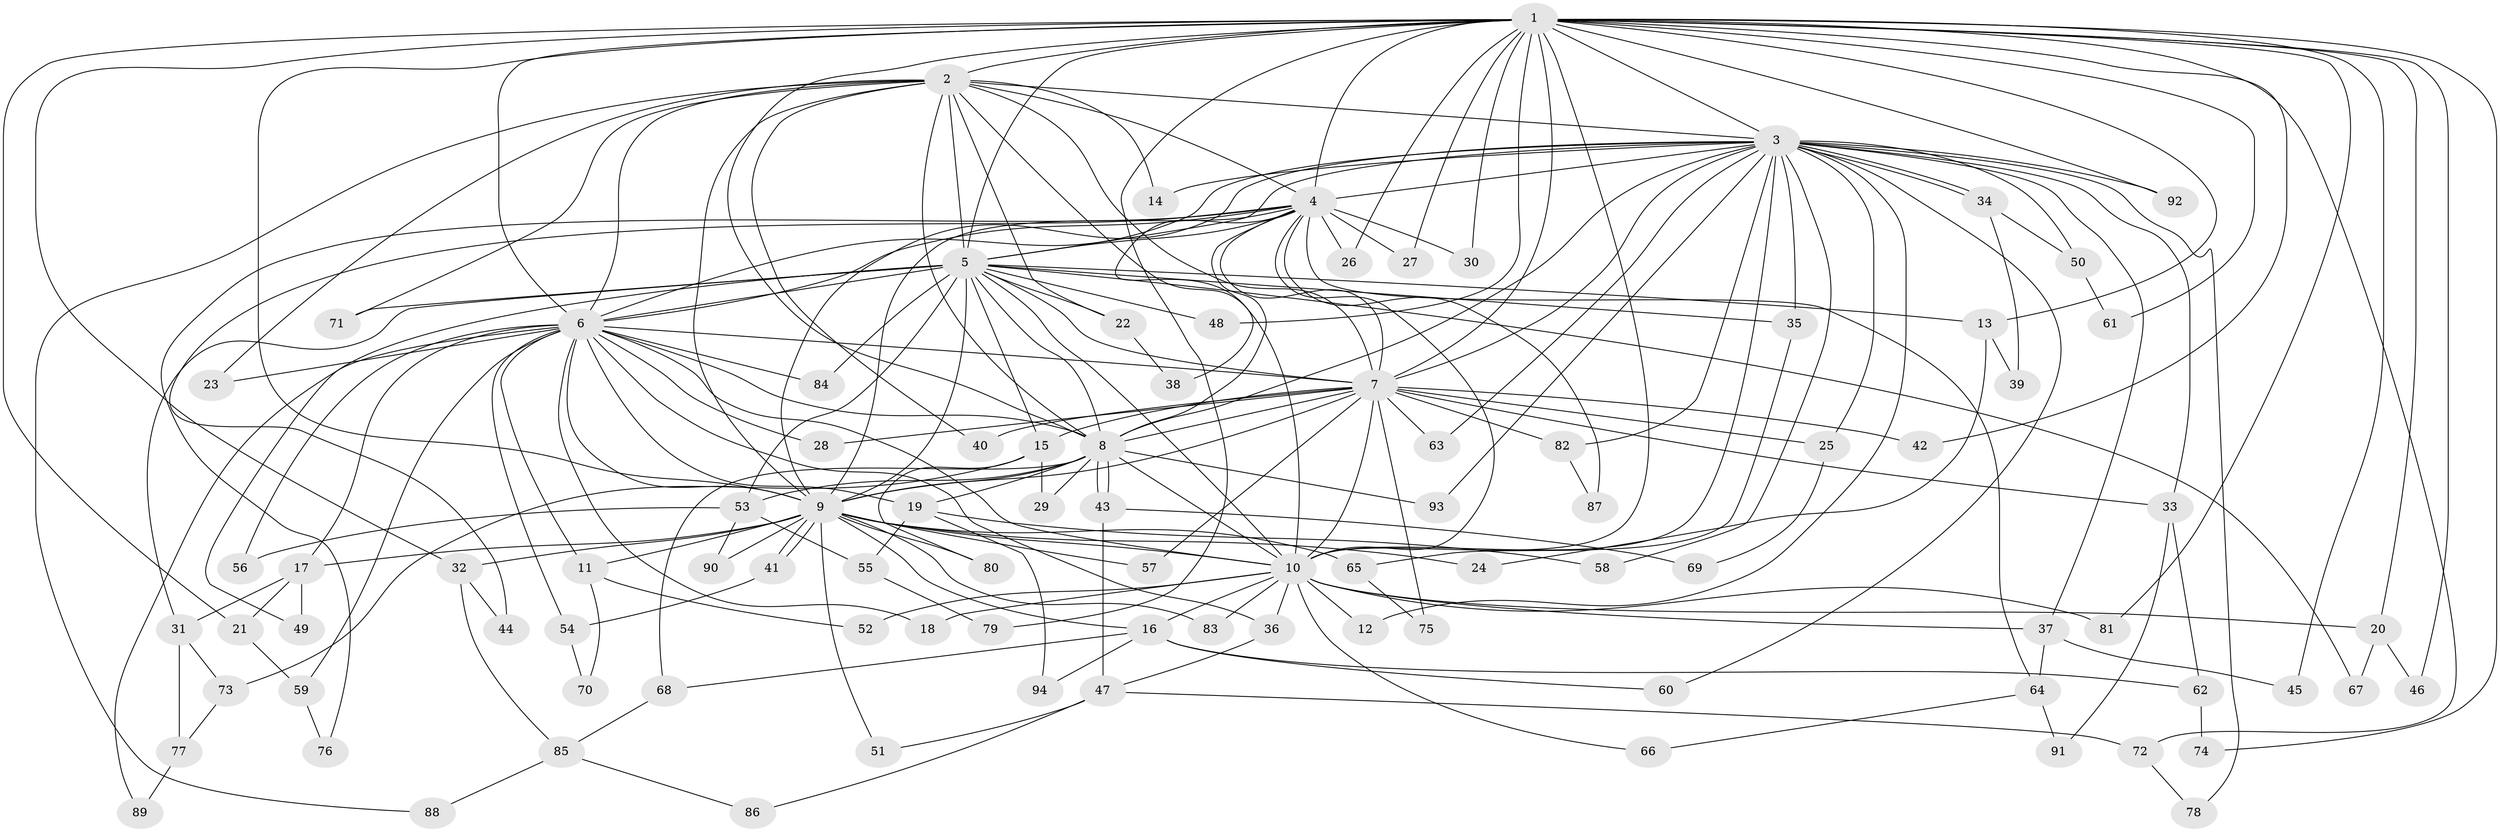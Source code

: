 // coarse degree distribution, {25: 0.014705882352941176, 13: 0.014705882352941176, 32: 0.014705882352941176, 15: 0.014705882352941176, 18: 0.029411764705882353, 21: 0.014705882352941176, 16: 0.014705882352941176, 20: 0.014705882352941176, 1: 0.014705882352941176, 4: 0.14705882352941177, 2: 0.4852941176470588, 5: 0.07352941176470588, 6: 0.029411764705882353, 3: 0.11764705882352941}
// Generated by graph-tools (version 1.1) at 2025/23/03/03/25 07:23:46]
// undirected, 94 vertices, 213 edges
graph export_dot {
graph [start="1"]
  node [color=gray90,style=filled];
  1;
  2;
  3;
  4;
  5;
  6;
  7;
  8;
  9;
  10;
  11;
  12;
  13;
  14;
  15;
  16;
  17;
  18;
  19;
  20;
  21;
  22;
  23;
  24;
  25;
  26;
  27;
  28;
  29;
  30;
  31;
  32;
  33;
  34;
  35;
  36;
  37;
  38;
  39;
  40;
  41;
  42;
  43;
  44;
  45;
  46;
  47;
  48;
  49;
  50;
  51;
  52;
  53;
  54;
  55;
  56;
  57;
  58;
  59;
  60;
  61;
  62;
  63;
  64;
  65;
  66;
  67;
  68;
  69;
  70;
  71;
  72;
  73;
  74;
  75;
  76;
  77;
  78;
  79;
  80;
  81;
  82;
  83;
  84;
  85;
  86;
  87;
  88;
  89;
  90;
  91;
  92;
  93;
  94;
  1 -- 2;
  1 -- 3;
  1 -- 4;
  1 -- 5;
  1 -- 6;
  1 -- 7;
  1 -- 8;
  1 -- 9;
  1 -- 10;
  1 -- 13;
  1 -- 20;
  1 -- 21;
  1 -- 26;
  1 -- 27;
  1 -- 30;
  1 -- 32;
  1 -- 42;
  1 -- 45;
  1 -- 46;
  1 -- 48;
  1 -- 61;
  1 -- 72;
  1 -- 74;
  1 -- 79;
  1 -- 81;
  1 -- 92;
  2 -- 3;
  2 -- 4;
  2 -- 5;
  2 -- 6;
  2 -- 7;
  2 -- 8;
  2 -- 9;
  2 -- 10;
  2 -- 14;
  2 -- 22;
  2 -- 23;
  2 -- 40;
  2 -- 71;
  2 -- 88;
  3 -- 4;
  3 -- 5;
  3 -- 6;
  3 -- 7;
  3 -- 8;
  3 -- 9;
  3 -- 10;
  3 -- 12;
  3 -- 14;
  3 -- 25;
  3 -- 33;
  3 -- 34;
  3 -- 34;
  3 -- 35;
  3 -- 37;
  3 -- 50;
  3 -- 58;
  3 -- 60;
  3 -- 63;
  3 -- 78;
  3 -- 82;
  3 -- 92;
  3 -- 93;
  4 -- 5;
  4 -- 6;
  4 -- 7;
  4 -- 8;
  4 -- 9;
  4 -- 10;
  4 -- 26;
  4 -- 27;
  4 -- 30;
  4 -- 38;
  4 -- 44;
  4 -- 64;
  4 -- 76;
  4 -- 87;
  5 -- 6;
  5 -- 7;
  5 -- 8;
  5 -- 9;
  5 -- 10;
  5 -- 13;
  5 -- 15;
  5 -- 22;
  5 -- 31;
  5 -- 35;
  5 -- 48;
  5 -- 49;
  5 -- 53;
  5 -- 67;
  5 -- 71;
  5 -- 84;
  6 -- 7;
  6 -- 8;
  6 -- 9;
  6 -- 10;
  6 -- 11;
  6 -- 17;
  6 -- 18;
  6 -- 19;
  6 -- 23;
  6 -- 28;
  6 -- 36;
  6 -- 54;
  6 -- 56;
  6 -- 59;
  6 -- 84;
  6 -- 89;
  7 -- 8;
  7 -- 9;
  7 -- 10;
  7 -- 15;
  7 -- 25;
  7 -- 28;
  7 -- 33;
  7 -- 40;
  7 -- 42;
  7 -- 57;
  7 -- 63;
  7 -- 75;
  7 -- 82;
  8 -- 9;
  8 -- 10;
  8 -- 19;
  8 -- 29;
  8 -- 43;
  8 -- 43;
  8 -- 53;
  8 -- 68;
  8 -- 93;
  9 -- 10;
  9 -- 11;
  9 -- 16;
  9 -- 17;
  9 -- 24;
  9 -- 32;
  9 -- 41;
  9 -- 41;
  9 -- 51;
  9 -- 57;
  9 -- 65;
  9 -- 80;
  9 -- 83;
  9 -- 90;
  10 -- 12;
  10 -- 16;
  10 -- 18;
  10 -- 20;
  10 -- 36;
  10 -- 37;
  10 -- 52;
  10 -- 66;
  10 -- 81;
  10 -- 83;
  11 -- 52;
  11 -- 70;
  13 -- 24;
  13 -- 39;
  15 -- 29;
  15 -- 73;
  15 -- 80;
  16 -- 60;
  16 -- 62;
  16 -- 68;
  16 -- 94;
  17 -- 21;
  17 -- 31;
  17 -- 49;
  19 -- 55;
  19 -- 58;
  19 -- 94;
  20 -- 46;
  20 -- 67;
  21 -- 59;
  22 -- 38;
  25 -- 69;
  31 -- 73;
  31 -- 77;
  32 -- 44;
  32 -- 85;
  33 -- 62;
  33 -- 91;
  34 -- 39;
  34 -- 50;
  35 -- 65;
  36 -- 47;
  37 -- 45;
  37 -- 64;
  41 -- 54;
  43 -- 47;
  43 -- 69;
  47 -- 51;
  47 -- 72;
  47 -- 86;
  50 -- 61;
  53 -- 55;
  53 -- 56;
  53 -- 90;
  54 -- 70;
  55 -- 79;
  59 -- 76;
  62 -- 74;
  64 -- 66;
  64 -- 91;
  65 -- 75;
  68 -- 85;
  72 -- 78;
  73 -- 77;
  77 -- 89;
  82 -- 87;
  85 -- 86;
  85 -- 88;
}
